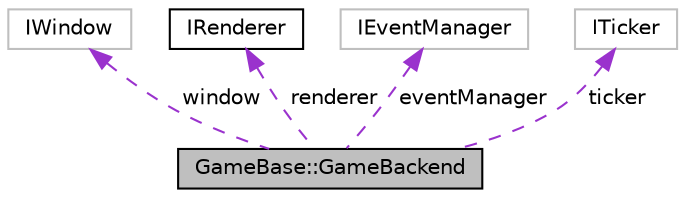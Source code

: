digraph "GameBase::GameBackend"
{
 // LATEX_PDF_SIZE
  edge [fontname="Helvetica",fontsize="10",labelfontname="Helvetica",labelfontsize="10"];
  node [fontname="Helvetica",fontsize="10",shape=record];
  Node1 [label="GameBase::GameBackend",height=0.2,width=0.4,color="black", fillcolor="grey75", style="filled", fontcolor="black",tooltip=" "];
  Node2 -> Node1 [dir="back",color="darkorchid3",fontsize="10",style="dashed",label=" window" ,fontname="Helvetica"];
  Node2 [label="IWindow",height=0.2,width=0.4,color="grey75", fillcolor="white", style="filled",URL="$struct_i_window.html",tooltip=" "];
  Node3 -> Node1 [dir="back",color="darkorchid3",fontsize="10",style="dashed",label=" renderer" ,fontname="Helvetica"];
  Node3 [label="IRenderer",height=0.2,width=0.4,color="black", fillcolor="white", style="filled",URL="$struct_i_renderer.html",tooltip="This interface represents a renderer of drawables on the screen."];
  Node4 -> Node1 [dir="back",color="darkorchid3",fontsize="10",style="dashed",label=" eventManager" ,fontname="Helvetica"];
  Node4 [label="IEventManager",height=0.2,width=0.4,color="grey75", fillcolor="white", style="filled",URL="$struct_i_event_manager.html",tooltip=" "];
  Node5 -> Node1 [dir="back",color="darkorchid3",fontsize="10",style="dashed",label=" ticker" ,fontname="Helvetica"];
  Node5 [label="ITicker",height=0.2,width=0.4,color="grey75", fillcolor="white", style="filled",URL="$struct_i_ticker.html",tooltip=" "];
}
